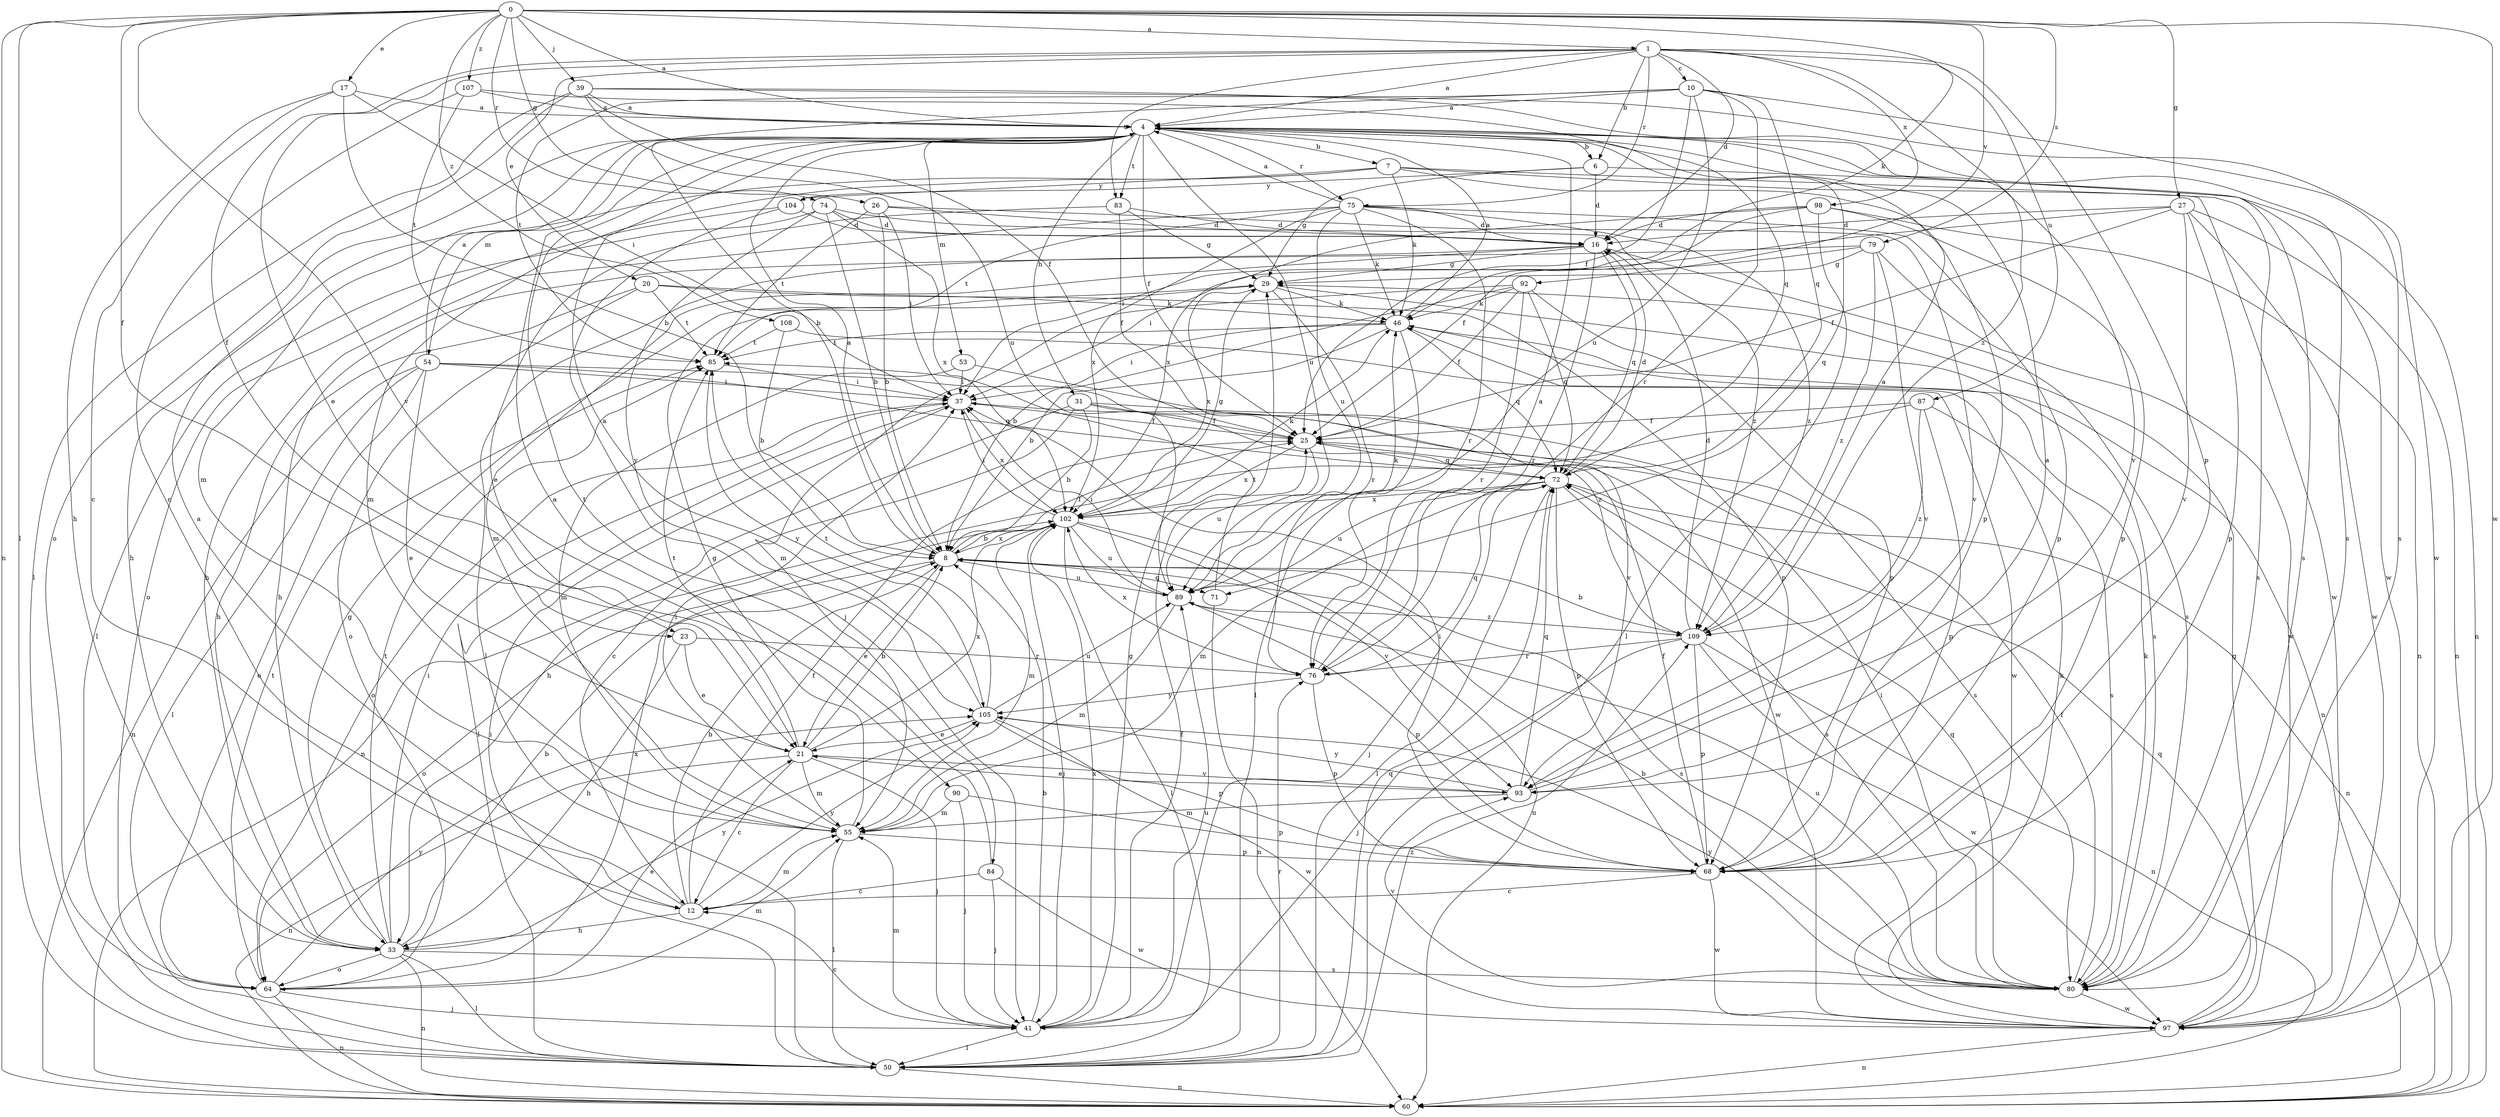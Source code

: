 strict digraph  {
0;
1;
4;
6;
7;
8;
10;
12;
16;
17;
20;
21;
23;
25;
26;
27;
29;
31;
33;
37;
39;
41;
46;
50;
53;
54;
55;
60;
64;
68;
71;
72;
74;
75;
76;
79;
80;
83;
84;
85;
87;
89;
90;
92;
93;
97;
98;
102;
104;
105;
107;
108;
109;
0 -> 1  [label=a];
0 -> 4  [label=a];
0 -> 17  [label=e];
0 -> 23  [label=f];
0 -> 26  [label=g];
0 -> 27  [label=g];
0 -> 39  [label=j];
0 -> 46  [label=k];
0 -> 50  [label=l];
0 -> 60  [label=n];
0 -> 74  [label=r];
0 -> 79  [label=s];
0 -> 90  [label=v];
0 -> 92  [label=v];
0 -> 97  [label=w];
0 -> 107  [label=z];
0 -> 108  [label=z];
1 -> 4  [label=a];
1 -> 6  [label=b];
1 -> 10  [label=c];
1 -> 16  [label=d];
1 -> 20  [label=e];
1 -> 21  [label=e];
1 -> 23  [label=f];
1 -> 68  [label=p];
1 -> 75  [label=r];
1 -> 83  [label=t];
1 -> 87  [label=u];
1 -> 98  [label=x];
1 -> 109  [label=z];
4 -> 6  [label=b];
4 -> 7  [label=b];
4 -> 25  [label=f];
4 -> 31  [label=h];
4 -> 53  [label=m];
4 -> 54  [label=m];
4 -> 55  [label=m];
4 -> 71  [label=q];
4 -> 75  [label=r];
4 -> 80  [label=s];
4 -> 83  [label=t];
4 -> 84  [label=t];
4 -> 89  [label=u];
4 -> 93  [label=v];
4 -> 97  [label=w];
6 -> 16  [label=d];
6 -> 29  [label=g];
6 -> 60  [label=n];
6 -> 104  [label=y];
7 -> 33  [label=h];
7 -> 46  [label=k];
7 -> 55  [label=m];
7 -> 68  [label=p];
7 -> 80  [label=s];
7 -> 97  [label=w];
7 -> 104  [label=y];
8 -> 4  [label=a];
8 -> 21  [label=e];
8 -> 25  [label=f];
8 -> 64  [label=o];
8 -> 71  [label=q];
8 -> 80  [label=s];
8 -> 89  [label=u];
8 -> 102  [label=x];
10 -> 4  [label=a];
10 -> 8  [label=b];
10 -> 25  [label=f];
10 -> 72  [label=q];
10 -> 76  [label=r];
10 -> 80  [label=s];
10 -> 85  [label=t];
10 -> 89  [label=u];
12 -> 4  [label=a];
12 -> 8  [label=b];
12 -> 25  [label=f];
12 -> 33  [label=h];
12 -> 55  [label=m];
12 -> 105  [label=y];
16 -> 29  [label=g];
16 -> 50  [label=l];
16 -> 55  [label=m];
16 -> 72  [label=q];
16 -> 76  [label=r];
16 -> 80  [label=s];
17 -> 4  [label=a];
17 -> 8  [label=b];
17 -> 12  [label=c];
17 -> 33  [label=h];
17 -> 37  [label=i];
20 -> 33  [label=h];
20 -> 46  [label=k];
20 -> 64  [label=o];
20 -> 68  [label=p];
20 -> 85  [label=t];
21 -> 8  [label=b];
21 -> 12  [label=c];
21 -> 41  [label=j];
21 -> 55  [label=m];
21 -> 60  [label=n];
21 -> 85  [label=t];
21 -> 93  [label=v];
21 -> 102  [label=x];
23 -> 21  [label=e];
23 -> 33  [label=h];
23 -> 76  [label=r];
25 -> 72  [label=q];
25 -> 89  [label=u];
25 -> 102  [label=x];
26 -> 8  [label=b];
26 -> 16  [label=d];
26 -> 37  [label=i];
26 -> 85  [label=t];
26 -> 93  [label=v];
27 -> 16  [label=d];
27 -> 25  [label=f];
27 -> 37  [label=i];
27 -> 60  [label=n];
27 -> 68  [label=p];
27 -> 93  [label=v];
27 -> 97  [label=w];
29 -> 46  [label=k];
29 -> 76  [label=r];
29 -> 80  [label=s];
29 -> 102  [label=x];
31 -> 8  [label=b];
31 -> 12  [label=c];
31 -> 25  [label=f];
31 -> 60  [label=n];
31 -> 80  [label=s];
31 -> 97  [label=w];
33 -> 8  [label=b];
33 -> 29  [label=g];
33 -> 37  [label=i];
33 -> 50  [label=l];
33 -> 60  [label=n];
33 -> 64  [label=o];
33 -> 80  [label=s];
33 -> 85  [label=t];
33 -> 105  [label=y];
37 -> 25  [label=f];
37 -> 50  [label=l];
37 -> 64  [label=o];
37 -> 102  [label=x];
39 -> 4  [label=a];
39 -> 25  [label=f];
39 -> 50  [label=l];
39 -> 64  [label=o];
39 -> 80  [label=s];
39 -> 89  [label=u];
39 -> 97  [label=w];
41 -> 8  [label=b];
41 -> 12  [label=c];
41 -> 25  [label=f];
41 -> 29  [label=g];
41 -> 50  [label=l];
41 -> 55  [label=m];
41 -> 89  [label=u];
41 -> 102  [label=x];
46 -> 4  [label=a];
46 -> 8  [label=b];
46 -> 37  [label=i];
46 -> 50  [label=l];
46 -> 60  [label=n];
46 -> 72  [label=q];
46 -> 85  [label=t];
50 -> 37  [label=i];
50 -> 60  [label=n];
50 -> 72  [label=q];
50 -> 76  [label=r];
50 -> 109  [label=z];
53 -> 37  [label=i];
53 -> 55  [label=m];
53 -> 93  [label=v];
54 -> 4  [label=a];
54 -> 21  [label=e];
54 -> 37  [label=i];
54 -> 50  [label=l];
54 -> 60  [label=n];
54 -> 64  [label=o];
54 -> 72  [label=q];
54 -> 109  [label=z];
55 -> 29  [label=g];
55 -> 37  [label=i];
55 -> 50  [label=l];
55 -> 68  [label=p];
64 -> 21  [label=e];
64 -> 41  [label=j];
64 -> 55  [label=m];
64 -> 60  [label=n];
64 -> 85  [label=t];
64 -> 102  [label=x];
64 -> 105  [label=y];
68 -> 12  [label=c];
68 -> 25  [label=f];
68 -> 37  [label=i];
68 -> 97  [label=w];
71 -> 60  [label=n];
71 -> 85  [label=t];
72 -> 16  [label=d];
72 -> 41  [label=j];
72 -> 50  [label=l];
72 -> 55  [label=m];
72 -> 60  [label=n];
72 -> 68  [label=p];
72 -> 80  [label=s];
72 -> 89  [label=u];
72 -> 102  [label=x];
74 -> 8  [label=b];
74 -> 16  [label=d];
74 -> 50  [label=l];
74 -> 102  [label=x];
74 -> 105  [label=y];
74 -> 109  [label=z];
75 -> 4  [label=a];
75 -> 16  [label=d];
75 -> 33  [label=h];
75 -> 46  [label=k];
75 -> 68  [label=p];
75 -> 76  [label=r];
75 -> 85  [label=t];
75 -> 89  [label=u];
75 -> 102  [label=x];
75 -> 109  [label=z];
76 -> 4  [label=a];
76 -> 68  [label=p];
76 -> 72  [label=q];
76 -> 102  [label=x];
76 -> 105  [label=y];
79 -> 29  [label=g];
79 -> 33  [label=h];
79 -> 37  [label=i];
79 -> 93  [label=v];
79 -> 97  [label=w];
79 -> 109  [label=z];
80 -> 8  [label=b];
80 -> 25  [label=f];
80 -> 37  [label=i];
80 -> 46  [label=k];
80 -> 72  [label=q];
80 -> 89  [label=u];
80 -> 93  [label=v];
80 -> 97  [label=w];
80 -> 105  [label=y];
83 -> 16  [label=d];
83 -> 21  [label=e];
83 -> 25  [label=f];
83 -> 29  [label=g];
84 -> 4  [label=a];
84 -> 12  [label=c];
84 -> 41  [label=j];
84 -> 97  [label=w];
85 -> 37  [label=i];
85 -> 105  [label=y];
87 -> 25  [label=f];
87 -> 33  [label=h];
87 -> 68  [label=p];
87 -> 80  [label=s];
87 -> 109  [label=z];
89 -> 37  [label=i];
89 -> 46  [label=k];
89 -> 55  [label=m];
89 -> 68  [label=p];
89 -> 109  [label=z];
90 -> 41  [label=j];
90 -> 55  [label=m];
90 -> 68  [label=p];
92 -> 8  [label=b];
92 -> 25  [label=f];
92 -> 46  [label=k];
92 -> 55  [label=m];
92 -> 68  [label=p];
92 -> 72  [label=q];
92 -> 76  [label=r];
93 -> 4  [label=a];
93 -> 21  [label=e];
93 -> 55  [label=m];
93 -> 72  [label=q];
93 -> 105  [label=y];
97 -> 29  [label=g];
97 -> 46  [label=k];
97 -> 60  [label=n];
97 -> 72  [label=q];
98 -> 16  [label=d];
98 -> 25  [label=f];
98 -> 50  [label=l];
98 -> 60  [label=n];
98 -> 68  [label=p];
98 -> 102  [label=x];
102 -> 8  [label=b];
102 -> 29  [label=g];
102 -> 37  [label=i];
102 -> 41  [label=j];
102 -> 46  [label=k];
102 -> 50  [label=l];
102 -> 55  [label=m];
102 -> 60  [label=n];
102 -> 89  [label=u];
102 -> 93  [label=v];
104 -> 16  [label=d];
104 -> 41  [label=j];
104 -> 64  [label=o];
105 -> 4  [label=a];
105 -> 21  [label=e];
105 -> 68  [label=p];
105 -> 85  [label=t];
105 -> 89  [label=u];
105 -> 97  [label=w];
107 -> 4  [label=a];
107 -> 12  [label=c];
107 -> 72  [label=q];
107 -> 85  [label=t];
108 -> 8  [label=b];
108 -> 85  [label=t];
108 -> 97  [label=w];
109 -> 4  [label=a];
109 -> 8  [label=b];
109 -> 16  [label=d];
109 -> 41  [label=j];
109 -> 60  [label=n];
109 -> 68  [label=p];
109 -> 76  [label=r];
109 -> 97  [label=w];
}
